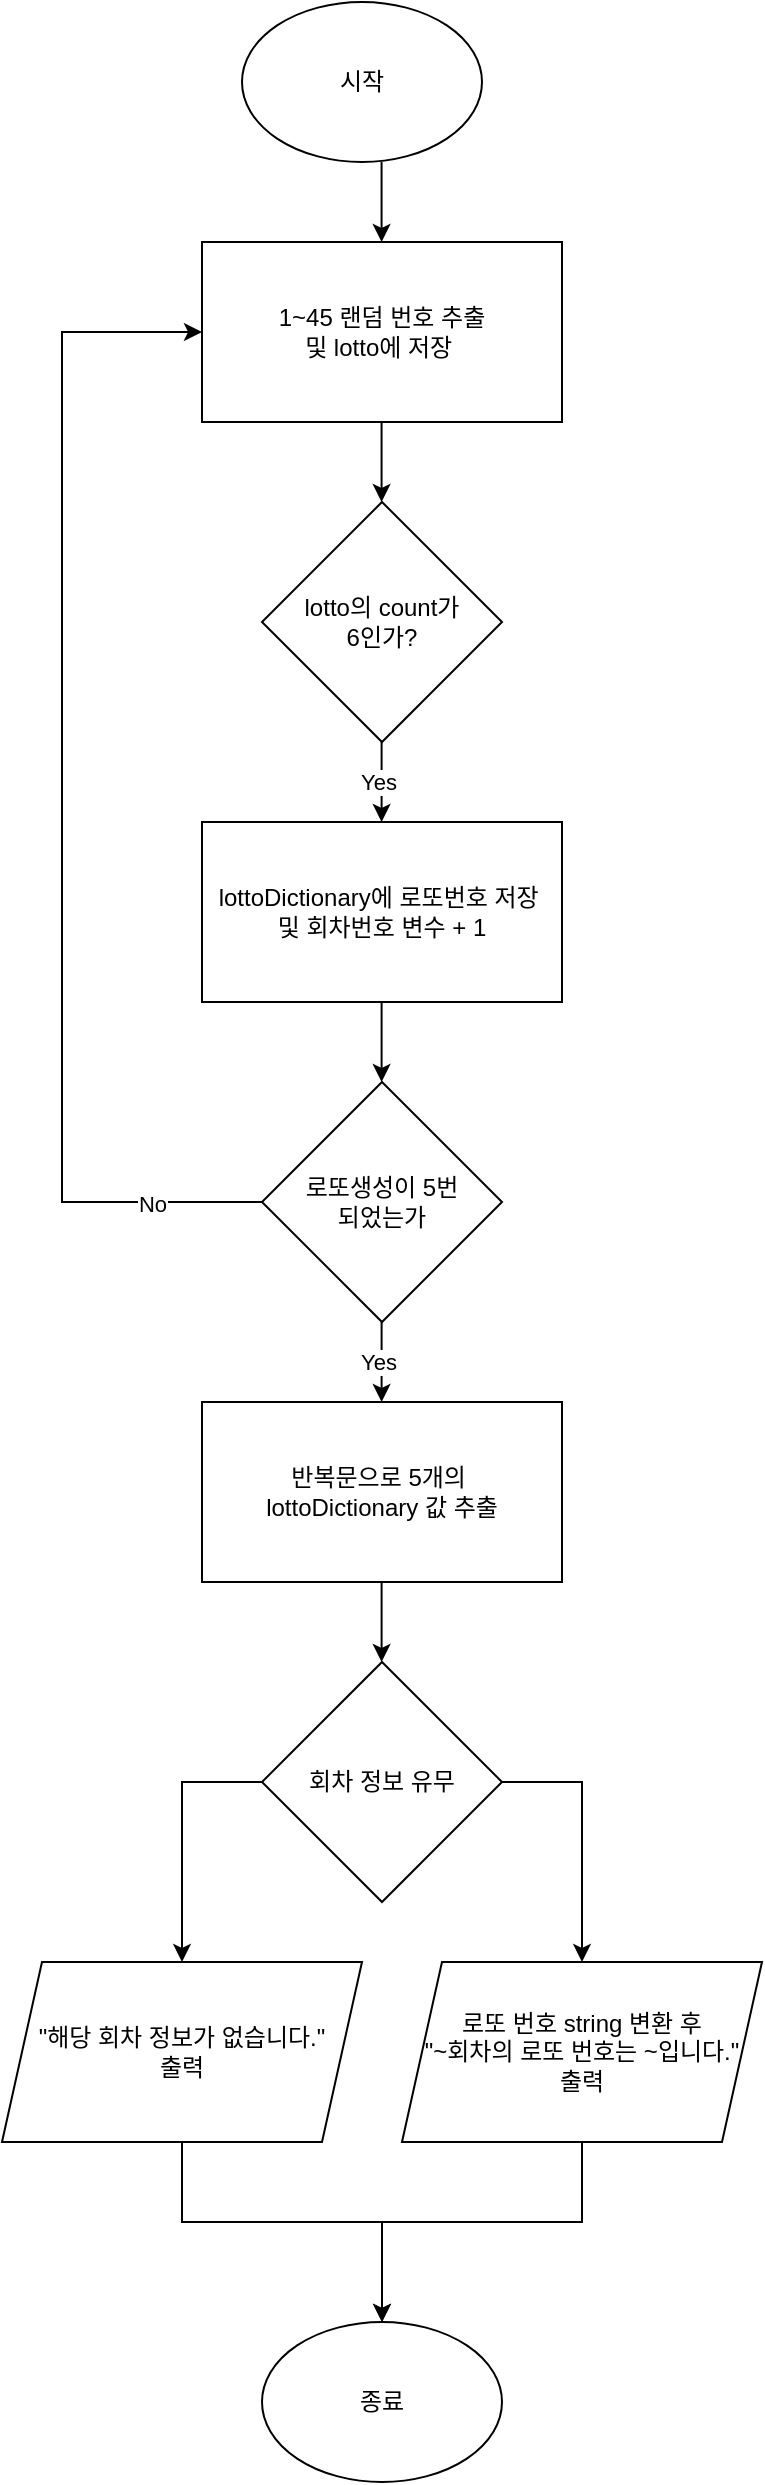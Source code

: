 <mxfile version="24.7.5">
  <diagram name="페이지-1" id="-uqNOBmoi2LN745Ccj_b">
    <mxGraphModel dx="3770" dy="2185" grid="1" gridSize="10" guides="1" tooltips="1" connect="1" arrows="1" fold="1" page="1" pageScale="1" pageWidth="1169" pageHeight="1654" math="0" shadow="0">
      <root>
        <mxCell id="0" />
        <mxCell id="1" parent="0" />
        <mxCell id="ttVEb7LiX4y4dKTOJTCj-1" value="시작" style="ellipse;whiteSpace=wrap;html=1;" parent="1" vertex="1">
          <mxGeometry x="180" y="190" width="120" height="80" as="geometry" />
        </mxCell>
        <mxCell id="ttVEb7LiX4y4dKTOJTCj-3" value="&lt;div&gt;1~45 랜덤 번호 추출&lt;/div&gt;&lt;div&gt;및 lotto에 저장&amp;nbsp;&lt;/div&gt;" style="rounded=0;whiteSpace=wrap;html=1;" parent="1" vertex="1">
          <mxGeometry x="160" y="310" width="180" height="90" as="geometry" />
        </mxCell>
        <mxCell id="ttVEb7LiX4y4dKTOJTCj-4" value="lotto의 count가&lt;div&gt;6인가?&lt;/div&gt;" style="rhombus;whiteSpace=wrap;html=1;" parent="1" vertex="1">
          <mxGeometry x="190" y="440" width="120" height="120" as="geometry" />
        </mxCell>
        <mxCell id="ttVEb7LiX4y4dKTOJTCj-5" value="lottoDictionary에 로또번호 저장&amp;nbsp;&lt;div&gt;및&amp;nbsp;&lt;span style=&quot;background-color: initial;&quot;&gt;회차번호 변수 + 1&lt;/span&gt;&lt;/div&gt;" style="rounded=0;whiteSpace=wrap;html=1;" parent="1" vertex="1">
          <mxGeometry x="160" y="600" width="180" height="90" as="geometry" />
        </mxCell>
        <mxCell id="ttVEb7LiX4y4dKTOJTCj-7" value="로또생성이 5번&lt;div&gt;되었는가&lt;/div&gt;" style="rhombus;whiteSpace=wrap;html=1;" parent="1" vertex="1">
          <mxGeometry x="190" y="730" width="120" height="120" as="geometry" />
        </mxCell>
        <mxCell id="ttVEb7LiX4y4dKTOJTCj-8" value="반복문으로 5개의&amp;nbsp;&lt;div&gt;lottoDictionary 값 추출&lt;/div&gt;" style="rounded=0;whiteSpace=wrap;html=1;" parent="1" vertex="1">
          <mxGeometry x="160" y="890" width="180" height="90" as="geometry" />
        </mxCell>
        <mxCell id="ttVEb7LiX4y4dKTOJTCj-9" value="로또 번호 string 변환 후&lt;div&gt;&quot;~회차의 로또 번호는 ~입니다.&quot;&lt;/div&gt;&lt;div&gt;출력&lt;/div&gt;" style="shape=parallelogram;perimeter=parallelogramPerimeter;whiteSpace=wrap;html=1;fixedSize=1;" parent="1" vertex="1">
          <mxGeometry x="260" y="1170" width="180" height="90" as="geometry" />
        </mxCell>
        <mxCell id="ttVEb7LiX4y4dKTOJTCj-10" value="회차 정보 유무" style="rhombus;whiteSpace=wrap;html=1;" parent="1" vertex="1">
          <mxGeometry x="190" y="1020" width="120" height="120" as="geometry" />
        </mxCell>
        <mxCell id="ttVEb7LiX4y4dKTOJTCj-11" value="&quot;해당 회차 정보가 없습니다.&quot;&lt;div&gt;출력&lt;/div&gt;" style="shape=parallelogram;perimeter=parallelogramPerimeter;whiteSpace=wrap;html=1;fixedSize=1;" parent="1" vertex="1">
          <mxGeometry x="60" y="1170" width="180" height="90" as="geometry" />
        </mxCell>
        <mxCell id="ttVEb7LiX4y4dKTOJTCj-13" value="" style="endArrow=classic;html=1;rounded=0;exitX=0.5;exitY=1;exitDx=0;exitDy=0;" parent="1" edge="1">
          <mxGeometry width="50" height="50" relative="1" as="geometry">
            <mxPoint x="249.79" y="270" as="sourcePoint" />
            <mxPoint x="249.79" y="310" as="targetPoint" />
          </mxGeometry>
        </mxCell>
        <mxCell id="ttVEb7LiX4y4dKTOJTCj-14" value="" style="endArrow=classic;html=1;rounded=0;exitX=0.5;exitY=1;exitDx=0;exitDy=0;" parent="1" edge="1">
          <mxGeometry width="50" height="50" relative="1" as="geometry">
            <mxPoint x="249.79" y="400" as="sourcePoint" />
            <mxPoint x="249.79" y="440" as="targetPoint" />
          </mxGeometry>
        </mxCell>
        <mxCell id="ttVEb7LiX4y4dKTOJTCj-15" value="" style="endArrow=classic;html=1;rounded=0;exitX=0.5;exitY=1;exitDx=0;exitDy=0;" parent="1" edge="1">
          <mxGeometry width="50" height="50" relative="1" as="geometry">
            <mxPoint x="249.8" y="560" as="sourcePoint" />
            <mxPoint x="249.8" y="600" as="targetPoint" />
          </mxGeometry>
        </mxCell>
        <mxCell id="ttVEb7LiX4y4dKTOJTCj-16" value="Yes" style="edgeLabel;html=1;align=center;verticalAlign=middle;resizable=0;points=[];" parent="ttVEb7LiX4y4dKTOJTCj-15" vertex="1" connectable="0">
          <mxGeometry x="-0.025" y="-2" relative="1" as="geometry">
            <mxPoint as="offset" />
          </mxGeometry>
        </mxCell>
        <mxCell id="ttVEb7LiX4y4dKTOJTCj-17" value="" style="endArrow=classic;html=1;rounded=0;exitX=0;exitY=0.5;exitDx=0;exitDy=0;entryX=0;entryY=0.5;entryDx=0;entryDy=0;" parent="1" source="ttVEb7LiX4y4dKTOJTCj-7" target="ttVEb7LiX4y4dKTOJTCj-3" edge="1">
          <mxGeometry width="50" height="50" relative="1" as="geometry">
            <mxPoint x="180.0" y="790" as="sourcePoint" />
            <mxPoint x="130" y="450" as="targetPoint" />
            <Array as="points">
              <mxPoint x="90" y="790" />
              <mxPoint x="90" y="650" />
              <mxPoint x="90" y="355" />
            </Array>
          </mxGeometry>
        </mxCell>
        <mxCell id="ttVEb7LiX4y4dKTOJTCj-20" value="No" style="edgeLabel;html=1;align=center;verticalAlign=middle;resizable=0;points=[];" parent="ttVEb7LiX4y4dKTOJTCj-17" vertex="1" connectable="0">
          <mxGeometry x="-0.819" y="1" relative="1" as="geometry">
            <mxPoint as="offset" />
          </mxGeometry>
        </mxCell>
        <mxCell id="ttVEb7LiX4y4dKTOJTCj-19" value="" style="endArrow=classic;html=1;rounded=0;exitX=0.5;exitY=1;exitDx=0;exitDy=0;" parent="1" edge="1">
          <mxGeometry width="50" height="50" relative="1" as="geometry">
            <mxPoint x="249.8" y="690" as="sourcePoint" />
            <mxPoint x="249.8" y="730" as="targetPoint" />
          </mxGeometry>
        </mxCell>
        <mxCell id="ttVEb7LiX4y4dKTOJTCj-21" value="" style="endArrow=classic;html=1;rounded=0;exitX=0.5;exitY=1;exitDx=0;exitDy=0;" parent="1" edge="1">
          <mxGeometry width="50" height="50" relative="1" as="geometry">
            <mxPoint x="249.8" y="850" as="sourcePoint" />
            <mxPoint x="249.8" y="890" as="targetPoint" />
          </mxGeometry>
        </mxCell>
        <mxCell id="ttVEb7LiX4y4dKTOJTCj-22" value="Yes" style="edgeLabel;html=1;align=center;verticalAlign=middle;resizable=0;points=[];" parent="ttVEb7LiX4y4dKTOJTCj-21" vertex="1" connectable="0">
          <mxGeometry x="-0.025" y="-2" relative="1" as="geometry">
            <mxPoint as="offset" />
          </mxGeometry>
        </mxCell>
        <mxCell id="ttVEb7LiX4y4dKTOJTCj-23" value="" style="endArrow=classic;html=1;rounded=0;exitX=0.5;exitY=1;exitDx=0;exitDy=0;" parent="1" edge="1">
          <mxGeometry width="50" height="50" relative="1" as="geometry">
            <mxPoint x="249.8" y="980" as="sourcePoint" />
            <mxPoint x="249.8" y="1020" as="targetPoint" />
          </mxGeometry>
        </mxCell>
        <mxCell id="ttVEb7LiX4y4dKTOJTCj-24" value="" style="endArrow=classic;html=1;rounded=0;exitX=0;exitY=0.5;exitDx=0;exitDy=0;entryX=0.5;entryY=0;entryDx=0;entryDy=0;" parent="1" source="ttVEb7LiX4y4dKTOJTCj-10" target="ttVEb7LiX4y4dKTOJTCj-11" edge="1">
          <mxGeometry width="50" height="50" relative="1" as="geometry">
            <mxPoint x="149.8" y="1100" as="sourcePoint" />
            <mxPoint x="149.8" y="1140" as="targetPoint" />
            <Array as="points">
              <mxPoint x="150" y="1080" />
            </Array>
          </mxGeometry>
        </mxCell>
        <mxCell id="ttVEb7LiX4y4dKTOJTCj-25" value="" style="endArrow=classic;html=1;rounded=0;exitX=1;exitY=0.5;exitDx=0;exitDy=0;entryX=0.5;entryY=0;entryDx=0;entryDy=0;" parent="1" source="ttVEb7LiX4y4dKTOJTCj-10" target="ttVEb7LiX4y4dKTOJTCj-9" edge="1">
          <mxGeometry width="50" height="50" relative="1" as="geometry">
            <mxPoint x="390.0" y="1040" as="sourcePoint" />
            <mxPoint x="360" y="1080" as="targetPoint" />
            <Array as="points">
              <mxPoint x="350" y="1080" />
            </Array>
          </mxGeometry>
        </mxCell>
        <mxCell id="ttVEb7LiX4y4dKTOJTCj-26" value="종료" style="ellipse;whiteSpace=wrap;html=1;" parent="1" vertex="1">
          <mxGeometry x="190" y="1350" width="120" height="80" as="geometry" />
        </mxCell>
        <mxCell id="ttVEb7LiX4y4dKTOJTCj-27" value="" style="endArrow=classic;html=1;rounded=0;exitX=0.5;exitY=1;exitDx=0;exitDy=0;entryX=0.5;entryY=0;entryDx=0;entryDy=0;" parent="1" source="ttVEb7LiX4y4dKTOJTCj-11" target="ttVEb7LiX4y4dKTOJTCj-26" edge="1">
          <mxGeometry width="50" height="50" relative="1" as="geometry">
            <mxPoint x="150" y="1280" as="sourcePoint" />
            <mxPoint x="210" y="1310" as="targetPoint" />
            <Array as="points">
              <mxPoint x="150" y="1300" />
              <mxPoint x="250" y="1300" />
            </Array>
          </mxGeometry>
        </mxCell>
        <mxCell id="ttVEb7LiX4y4dKTOJTCj-28" value="" style="endArrow=classic;html=1;rounded=0;exitX=0.5;exitY=1;exitDx=0;exitDy=0;entryX=0.5;entryY=0;entryDx=0;entryDy=0;" parent="1" source="ttVEb7LiX4y4dKTOJTCj-9" target="ttVEb7LiX4y4dKTOJTCj-26" edge="1">
          <mxGeometry width="50" height="50" relative="1" as="geometry">
            <mxPoint x="320" y="1350" as="sourcePoint" />
            <mxPoint x="360" y="1440" as="targetPoint" />
            <Array as="points">
              <mxPoint x="350" y="1300" />
              <mxPoint x="250" y="1300" />
            </Array>
          </mxGeometry>
        </mxCell>
      </root>
    </mxGraphModel>
  </diagram>
</mxfile>
